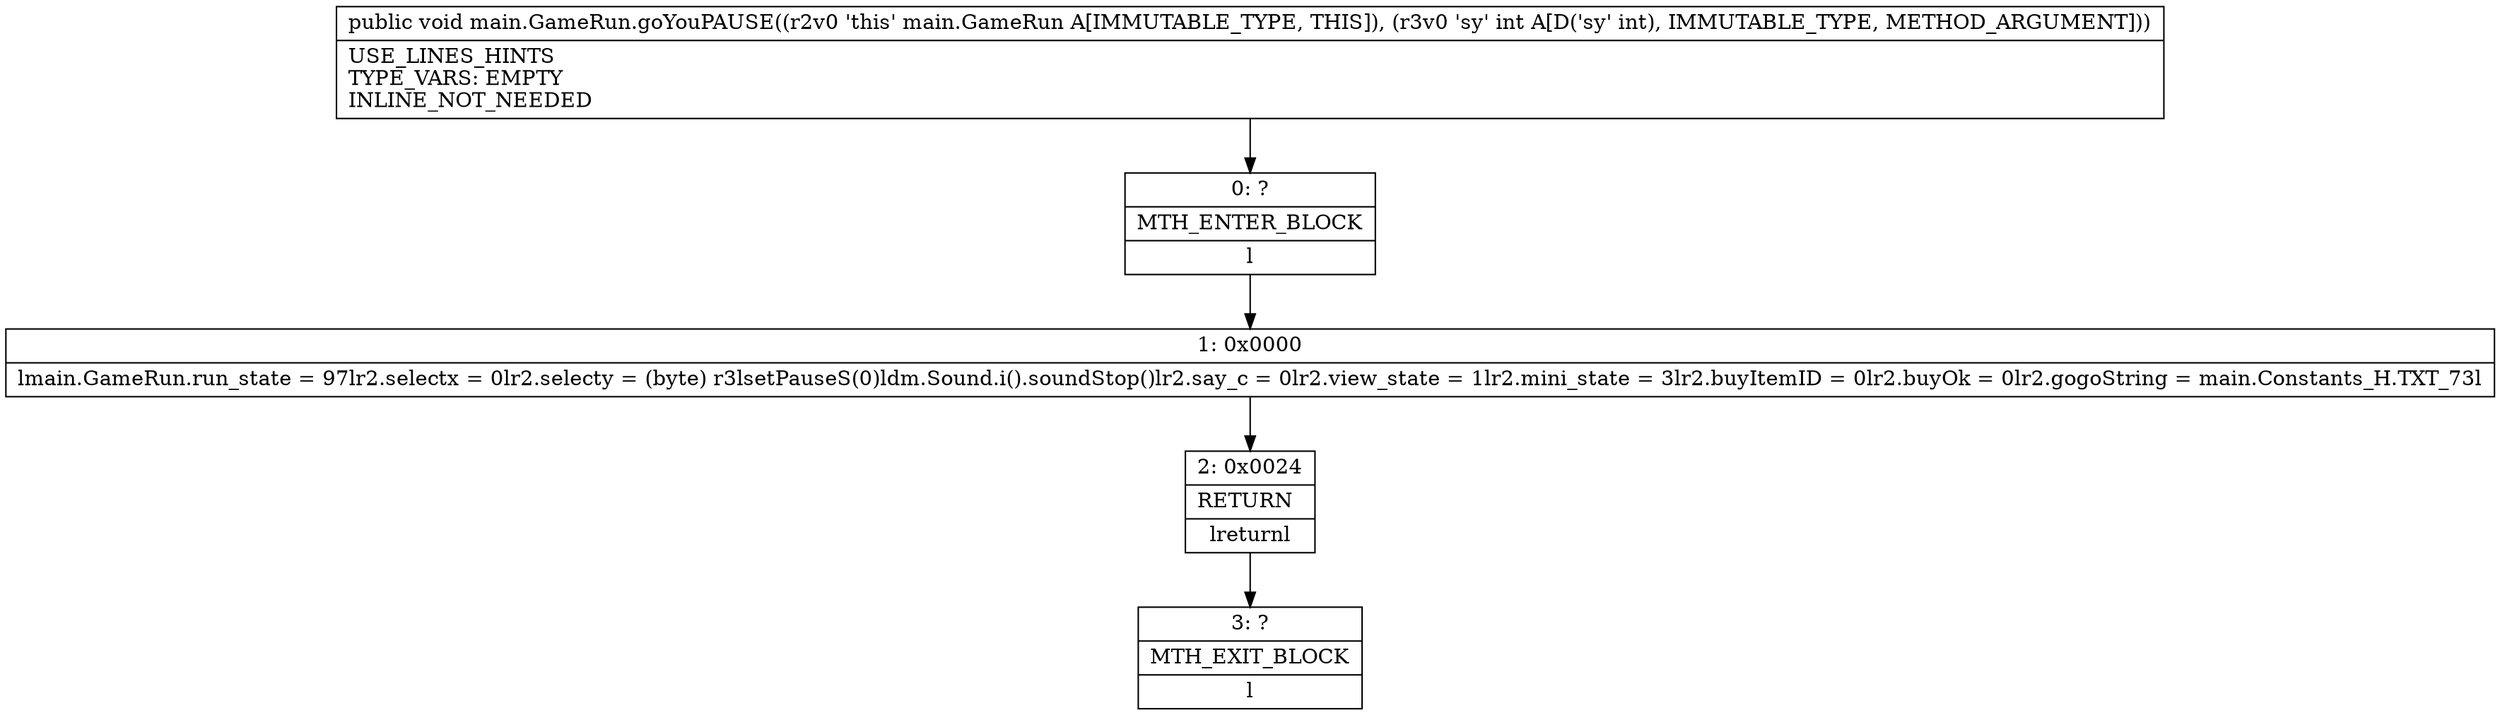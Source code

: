 digraph "CFG formain.GameRun.goYouPAUSE(I)V" {
Node_0 [shape=record,label="{0\:\ ?|MTH_ENTER_BLOCK\l|l}"];
Node_1 [shape=record,label="{1\:\ 0x0000|lmain.GameRun.run_state = 97lr2.selectx = 0lr2.selecty = (byte) r3lsetPauseS(0)ldm.Sound.i().soundStop()lr2.say_c = 0lr2.view_state = 1lr2.mini_state = 3lr2.buyItemID = 0lr2.buyOk = 0lr2.gogoString = main.Constants_H.TXT_73l}"];
Node_2 [shape=record,label="{2\:\ 0x0024|RETURN\l|lreturnl}"];
Node_3 [shape=record,label="{3\:\ ?|MTH_EXIT_BLOCK\l|l}"];
MethodNode[shape=record,label="{public void main.GameRun.goYouPAUSE((r2v0 'this' main.GameRun A[IMMUTABLE_TYPE, THIS]), (r3v0 'sy' int A[D('sy' int), IMMUTABLE_TYPE, METHOD_ARGUMENT]))  | USE_LINES_HINTS\lTYPE_VARS: EMPTY\lINLINE_NOT_NEEDED\l}"];
MethodNode -> Node_0;
Node_0 -> Node_1;
Node_1 -> Node_2;
Node_2 -> Node_3;
}


